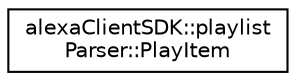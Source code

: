 digraph "Graphical Class Hierarchy"
{
 // LATEX_PDF_SIZE
  edge [fontname="Helvetica",fontsize="10",labelfontname="Helvetica",labelfontsize="10"];
  node [fontname="Helvetica",fontsize="10",shape=record];
  rankdir="LR";
  Node0 [label="alexaClientSDK::playlist\lParser::PlayItem",height=0.2,width=0.4,color="black", fillcolor="white", style="filled",URL="$structalexa_client_s_d_k_1_1playlist_parser_1_1_play_item.html",tooltip=" "];
}
